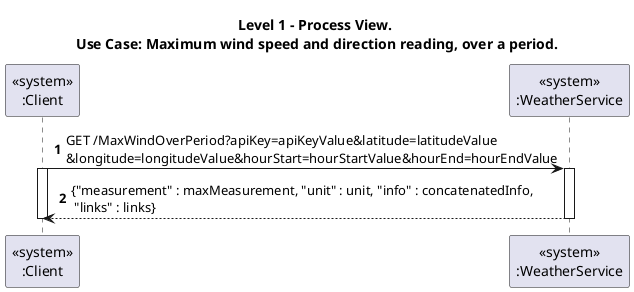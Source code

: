 @startuml
'https://plantuml.com/sequence-diagram

participant "<<system>>\n:Client" as SH
participant "<<system>>\n:WeatherService" as WS

autoactivate on
autonumber

title Level 1 - Process View. \nUse Case: Maximum wind speed and direction reading, over a period.

SH -> WS : GET /MaxWindOverPeriod?apiKey=apiKeyValue&latitude=latitudeValue\n&longitude=longitudeValue&hourStart=hourStartValue&hourEnd=hourEndValue
activate SH

return {"measurement" : maxMeasurement, "unit" : unit, "info" : concatenatedInfo,\n "links" : links}
deactivate SH

@enduml
